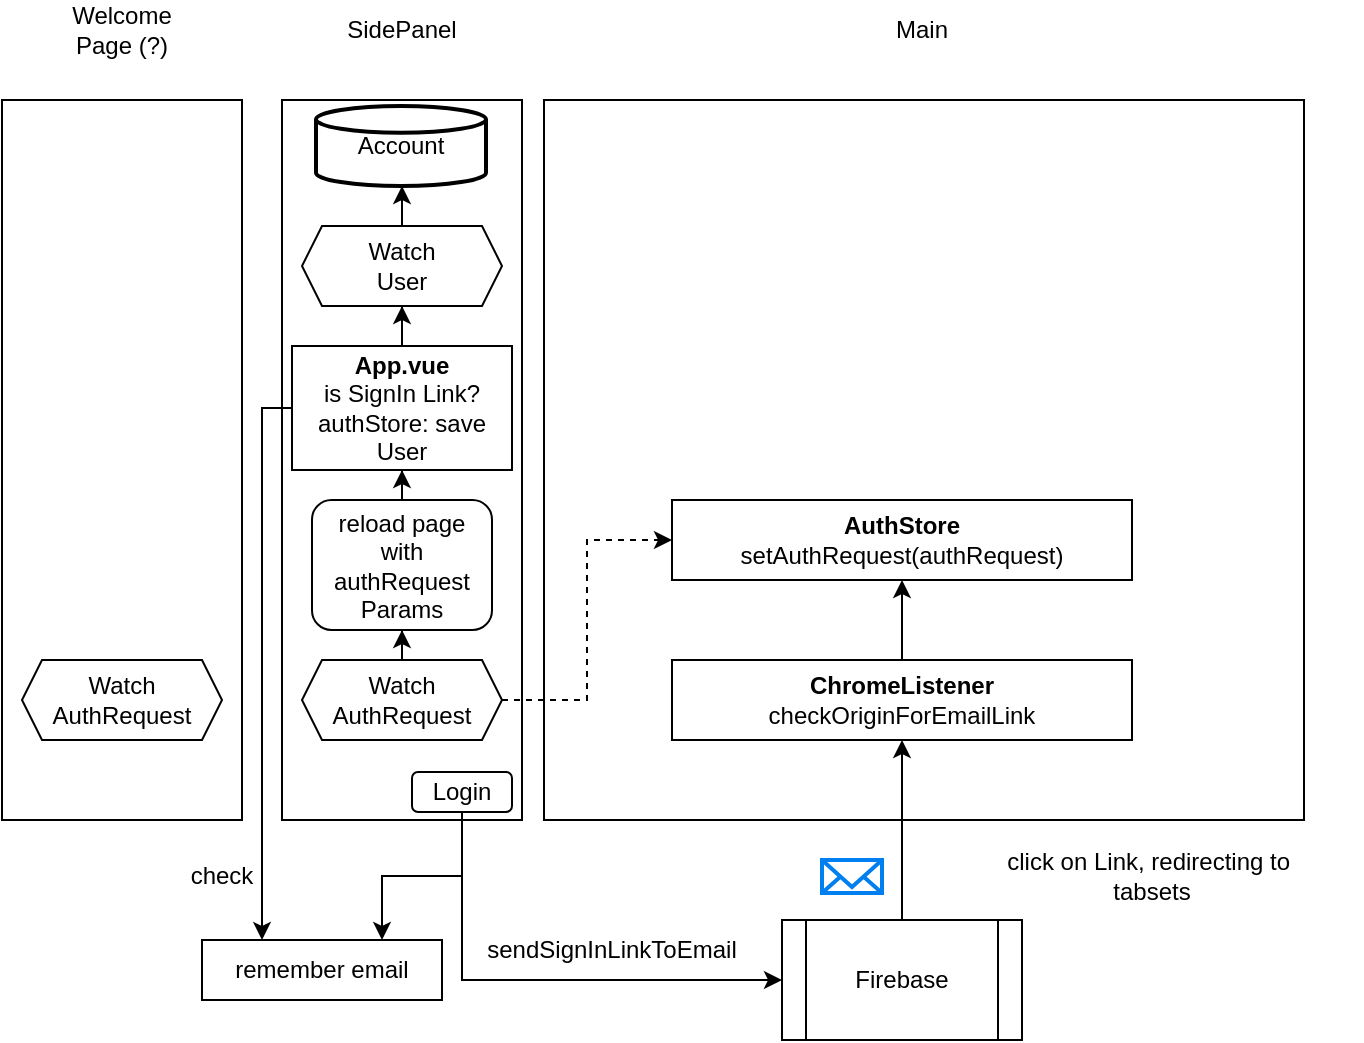 <mxfile version="20.5.3" type="embed"><diagram id="23iRSUPoRavnBvh4doch" name="Page-1"><mxGraphModel dx="1465" dy="1174" grid="1" gridSize="10" guides="1" tooltips="1" connect="1" arrows="1" fold="1" page="1" pageScale="1" pageWidth="827" pageHeight="1169" math="0" shadow="0"><root><mxCell id="0"/><mxCell id="1" parent="0"/><mxCell id="3" value="" style="rounded=0;whiteSpace=wrap;html=1;" vertex="1" parent="1"><mxGeometry x="190" y="130" width="120" height="360" as="geometry"/></mxCell><mxCell id="4" value="SidePanel" style="text;html=1;strokeColor=none;fillColor=none;align=center;verticalAlign=middle;whiteSpace=wrap;rounded=0;" vertex="1" parent="1"><mxGeometry x="220" y="80" width="60" height="30" as="geometry"/></mxCell><mxCell id="6" value="" style="rounded=0;whiteSpace=wrap;html=1;" vertex="1" parent="1"><mxGeometry x="50" y="130" width="120" height="360" as="geometry"/></mxCell><mxCell id="7" value="Welcome Page (?)" style="text;html=1;strokeColor=none;fillColor=none;align=center;verticalAlign=middle;whiteSpace=wrap;rounded=0;" vertex="1" parent="1"><mxGeometry x="80" y="80" width="60" height="30" as="geometry"/></mxCell><mxCell id="10" style="edgeStyle=orthogonalEdgeStyle;rounded=0;orthogonalLoop=1;jettySize=auto;html=1;entryX=0;entryY=0.5;entryDx=0;entryDy=0;" edge="1" parent="1" source="8" target="9"><mxGeometry relative="1" as="geometry"><Array as="points"><mxPoint x="280" y="570"/></Array></mxGeometry></mxCell><mxCell id="31" style="edgeStyle=orthogonalEdgeStyle;rounded=0;orthogonalLoop=1;jettySize=auto;html=1;entryX=0.75;entryY=0;entryDx=0;entryDy=0;" edge="1" parent="1" source="8" target="33"><mxGeometry relative="1" as="geometry"><mxPoint x="254.01" y="548" as="targetPoint"/></mxGeometry></mxCell><mxCell id="8" value="Login" style="rounded=1;whiteSpace=wrap;html=1;" vertex="1" parent="1"><mxGeometry x="255" y="466" width="50" height="20" as="geometry"/></mxCell><mxCell id="9" value="Firebase" style="shape=process;whiteSpace=wrap;html=1;backgroundOutline=1;" vertex="1" parent="1"><mxGeometry x="440" y="540" width="120" height="60" as="geometry"/></mxCell><mxCell id="11" value="sendSignInLinkToEmail" style="text;html=1;strokeColor=none;fillColor=none;align=center;verticalAlign=middle;whiteSpace=wrap;rounded=0;" vertex="1" parent="1"><mxGeometry x="280" y="540" width="150" height="30" as="geometry"/></mxCell><mxCell id="12" value="" style="rounded=0;whiteSpace=wrap;html=1;" vertex="1" parent="1"><mxGeometry x="321" y="130" width="380" height="360" as="geometry"/></mxCell><mxCell id="13" value="Main" style="text;html=1;strokeColor=none;fillColor=none;align=center;verticalAlign=middle;whiteSpace=wrap;rounded=0;" vertex="1" parent="1"><mxGeometry x="480" y="80" width="60" height="30" as="geometry"/></mxCell><mxCell id="15" value="" style="html=1;verticalLabelPosition=bottom;align=center;labelBackgroundColor=#ffffff;verticalAlign=top;strokeWidth=2;strokeColor=#0080F0;shadow=0;dashed=0;shape=mxgraph.ios7.icons.mail;" vertex="1" parent="1"><mxGeometry x="460" y="510" width="30" height="16.5" as="geometry"/></mxCell><mxCell id="16" value="click on Link, redirecting to&amp;nbsp;&lt;br&gt;tabsets" style="text;html=1;strokeColor=none;fillColor=none;align=center;verticalAlign=middle;whiteSpace=wrap;rounded=0;" vertex="1" parent="1"><mxGeometry x="520" y="503.25" width="210" height="30" as="geometry"/></mxCell><mxCell id="20" style="edgeStyle=orthogonalEdgeStyle;rounded=0;orthogonalLoop=1;jettySize=auto;html=1;entryX=0.5;entryY=1;entryDx=0;entryDy=0;" edge="1" parent="1" source="17" target="19"><mxGeometry relative="1" as="geometry"/></mxCell><mxCell id="17" value="&lt;b&gt;ChromeListener&lt;/b&gt;&lt;br&gt;checkOriginForEmailLink" style="rounded=0;whiteSpace=wrap;html=1;" vertex="1" parent="1"><mxGeometry x="385" y="410" width="230" height="40" as="geometry"/></mxCell><mxCell id="14" style="edgeStyle=orthogonalEdgeStyle;rounded=0;orthogonalLoop=1;jettySize=auto;html=1;exitX=0.5;exitY=0;exitDx=0;exitDy=0;" edge="1" parent="1" source="9" target="17"><mxGeometry relative="1" as="geometry"/></mxCell><mxCell id="19" value="&lt;b&gt;AuthStore&lt;/b&gt;&lt;br&gt;setAuthRequest(authRequest)" style="rounded=0;whiteSpace=wrap;html=1;" vertex="1" parent="1"><mxGeometry x="385" y="330" width="230" height="40" as="geometry"/></mxCell><mxCell id="23" style="edgeStyle=orthogonalEdgeStyle;rounded=0;orthogonalLoop=1;jettySize=auto;html=1;entryX=0;entryY=0.5;entryDx=0;entryDy=0;dashed=1;" edge="1" parent="1" source="21" target="19"><mxGeometry relative="1" as="geometry"/></mxCell><mxCell id="26" style="edgeStyle=orthogonalEdgeStyle;rounded=0;orthogonalLoop=1;jettySize=auto;html=1;entryX=0.5;entryY=1;entryDx=0;entryDy=0;" edge="1" parent="1" source="21" target="24"><mxGeometry relative="1" as="geometry"/></mxCell><mxCell id="21" value="Watch &lt;br&gt;AuthRequest" style="shape=hexagon;perimeter=hexagonPerimeter2;whiteSpace=wrap;html=1;fixedSize=1;size=10;" vertex="1" parent="1"><mxGeometry x="200" y="410" width="100" height="40" as="geometry"/></mxCell><mxCell id="22" value="Watch &lt;br&gt;AuthRequest" style="shape=hexagon;perimeter=hexagonPerimeter2;whiteSpace=wrap;html=1;fixedSize=1;size=10;" vertex="1" parent="1"><mxGeometry x="60" y="410" width="100" height="40" as="geometry"/></mxCell><mxCell id="28" style="edgeStyle=orthogonalEdgeStyle;rounded=0;orthogonalLoop=1;jettySize=auto;html=1;" edge="1" parent="1" source="24" target="27"><mxGeometry relative="1" as="geometry"/></mxCell><mxCell id="24" value="reload page with&lt;br&gt;authRequest Params" style="rounded=1;whiteSpace=wrap;html=1;" vertex="1" parent="1"><mxGeometry x="205" y="330" width="90" height="65" as="geometry"/></mxCell><mxCell id="30" style="edgeStyle=orthogonalEdgeStyle;rounded=0;orthogonalLoop=1;jettySize=auto;html=1;entryX=0.5;entryY=1;entryDx=0;entryDy=0;" edge="1" parent="1" source="27" target="29"><mxGeometry relative="1" as="geometry"/></mxCell><mxCell id="32" style="edgeStyle=orthogonalEdgeStyle;rounded=0;orthogonalLoop=1;jettySize=auto;html=1;entryX=0.25;entryY=0;entryDx=0;entryDy=0;" edge="1" parent="1" source="27" target="33"><mxGeometry relative="1" as="geometry"><mxPoint x="180" y="533" as="targetPoint"/><Array as="points"><mxPoint x="180" y="284"/></Array></mxGeometry></mxCell><mxCell id="27" value="&lt;b&gt;App.vue&lt;/b&gt;&lt;br&gt;is SignIn Link?&lt;br&gt;authStore: save User" style="rounded=0;whiteSpace=wrap;html=1;" vertex="1" parent="1"><mxGeometry x="195" y="253" width="110" height="62" as="geometry"/></mxCell><mxCell id="36" style="edgeStyle=orthogonalEdgeStyle;rounded=0;orthogonalLoop=1;jettySize=auto;html=1;entryX=0.5;entryY=1;entryDx=0;entryDy=0;entryPerimeter=0;" edge="1" parent="1" source="29" target="35"><mxGeometry relative="1" as="geometry"/></mxCell><mxCell id="29" value="Watch &lt;br&gt;User" style="shape=hexagon;perimeter=hexagonPerimeter2;whiteSpace=wrap;html=1;fixedSize=1;size=10;" vertex="1" parent="1"><mxGeometry x="200" y="193" width="100" height="40" as="geometry"/></mxCell><mxCell id="33" value="&lt;span style=&quot;&quot;&gt;remember email&lt;/span&gt;" style="whiteSpace=wrap;html=1;" vertex="1" parent="1"><mxGeometry x="150" y="550" width="120" height="30" as="geometry"/></mxCell><mxCell id="34" value="check" style="text;html=1;strokeColor=none;fillColor=none;align=center;verticalAlign=middle;whiteSpace=wrap;rounded=0;" vertex="1" parent="1"><mxGeometry x="130" y="503.25" width="60" height="30" as="geometry"/></mxCell><mxCell id="35" value="Account" style="strokeWidth=2;html=1;shape=mxgraph.flowchart.database;whiteSpace=wrap;" vertex="1" parent="1"><mxGeometry x="207" y="133" width="85" height="40" as="geometry"/></mxCell></root></mxGraphModel></diagram></mxfile>